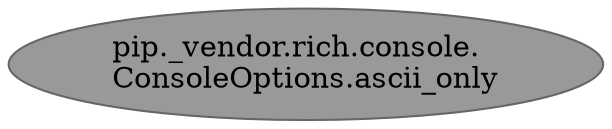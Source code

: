 digraph "pip._vendor.rich.console.ConsoleOptions.ascii_only"
{
 
  bgcolor="transparent";
  edge [fontname=Helvetica,fontsize=10,labelfontname=Helvetica,labelfontsize=10];#  node [fontname=Helvetica,fontsize=10,shape=box,height=0&2,width=0.4];
  rankdir="LR";
  Node1 [id="Node000001",label="pip._vendor.rich.console.\lConsoleOptions.ascii_only",height=0.2,width=0.4,color="gray40", fillcolor="grey60", style="filled", fontcolor="black",tooltip=" "];
}
